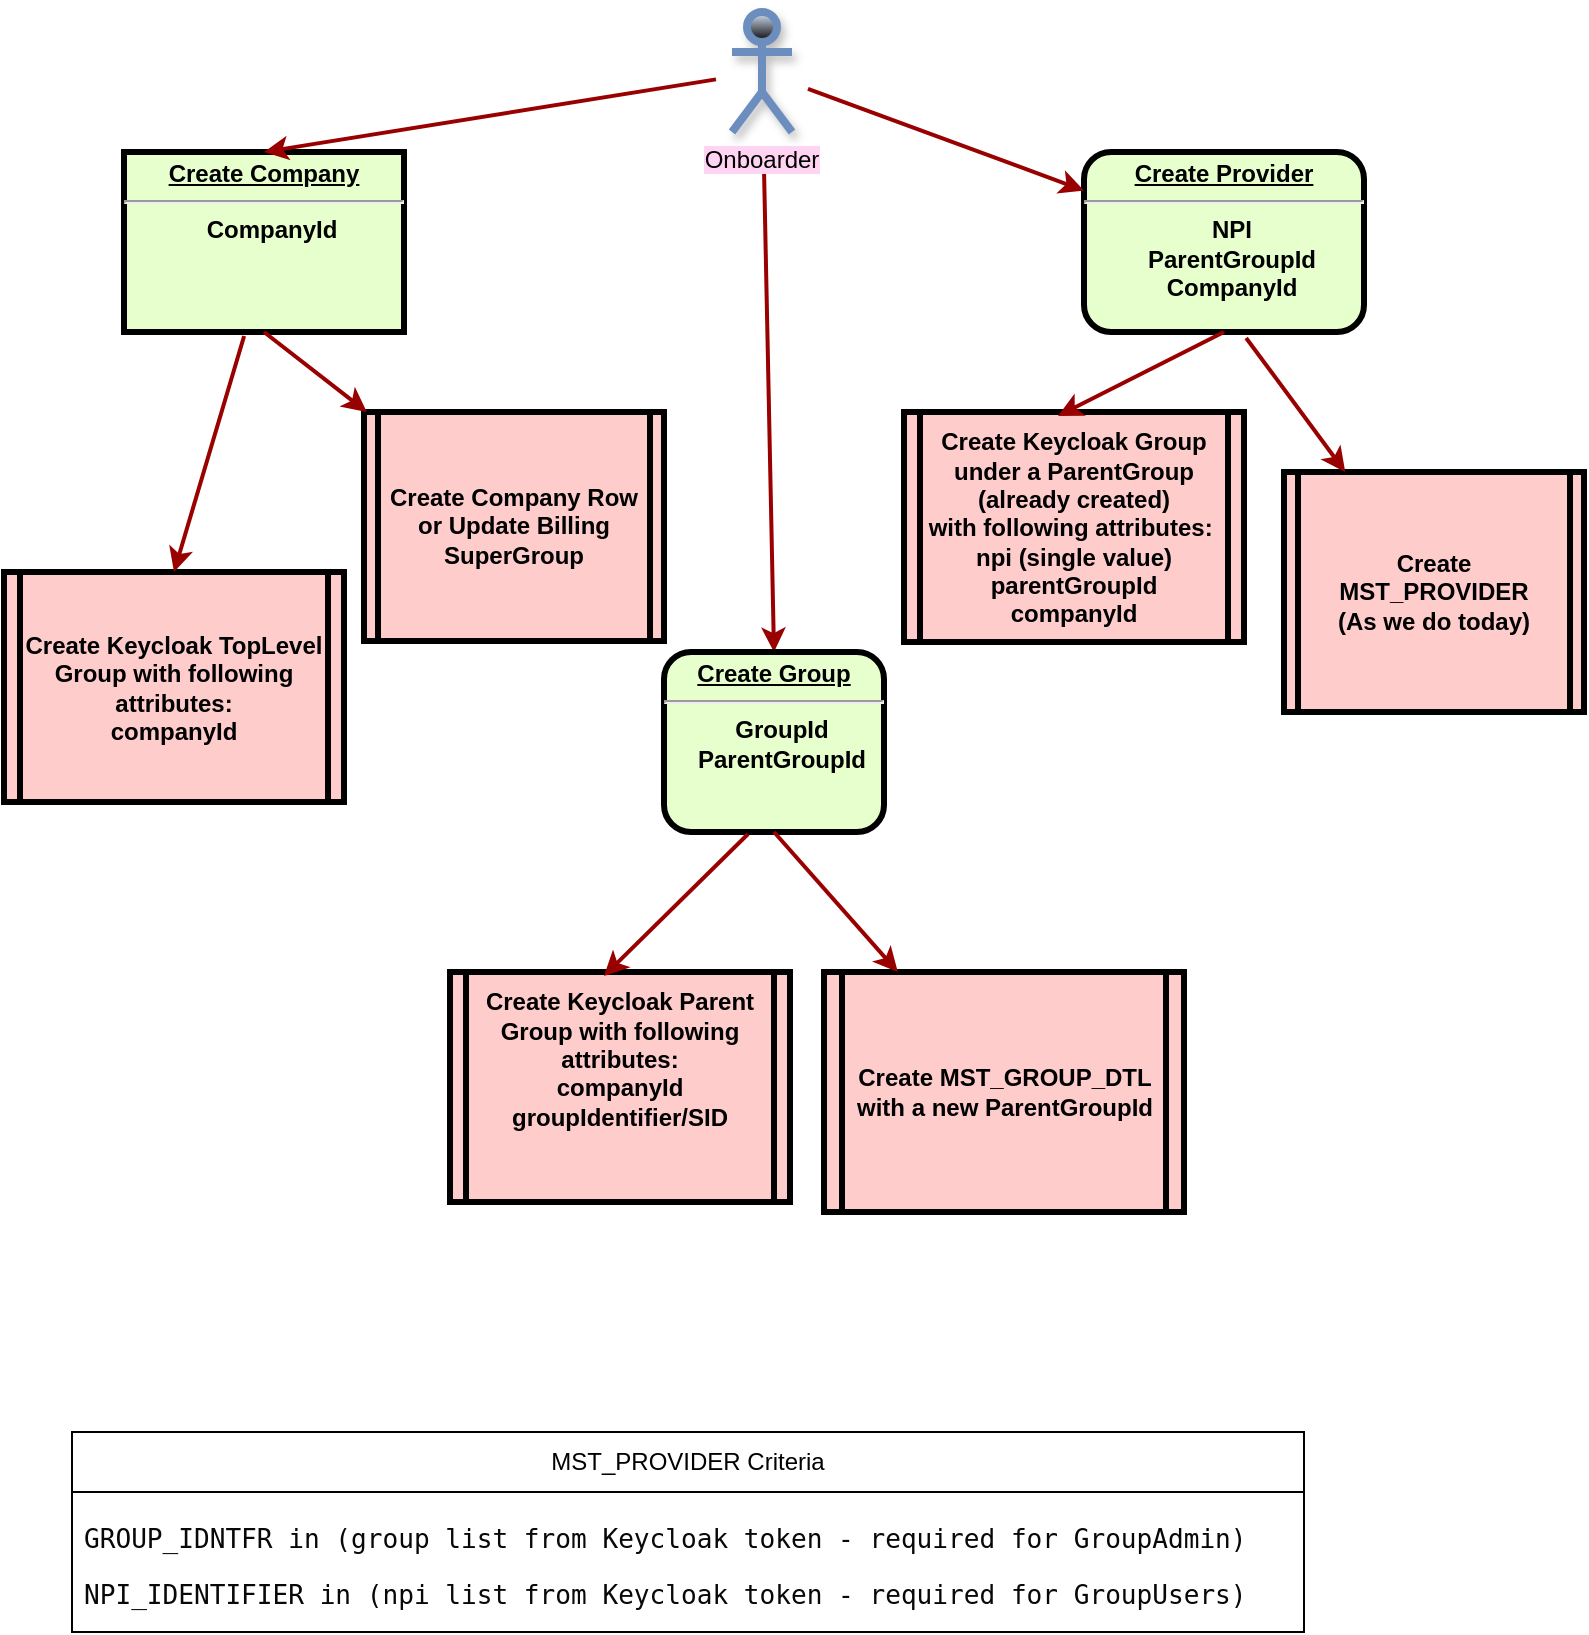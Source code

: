 <mxfile version="22.1.18" type="github">
  <diagram name="Page-1" id="c7558073-3199-34d8-9f00-42111426c3f3">
    <mxGraphModel dx="1434" dy="748" grid="1" gridSize="10" guides="1" tooltips="1" connect="1" arrows="1" fold="1" page="1" pageScale="1" pageWidth="827" pageHeight="1169" background="none" math="0" shadow="0">
      <root>
        <mxCell id="0" />
        <mxCell id="1" parent="0" />
        <mxCell id="5" value="Create MST_PROVIDER&#xa;(As we do today)" style="shape=process;whiteSpace=wrap;align=center;verticalAlign=middle;size=0.048;fontStyle=1;strokeWidth=3;fillColor=#FFCCCC" parent="1" vertex="1">
          <mxGeometry x="660" y="290" width="150" height="120" as="geometry" />
        </mxCell>
        <mxCell id="37" value="" style="edgeStyle=none;noEdgeStyle=1;strokeColor=#990000;strokeWidth=2;entryX=0.5;entryY=0;entryDx=0;entryDy=0;" parent="1" source="00FLoWfx2VqifltnTYOi-121" target="6" edge="1">
          <mxGeometry width="100" height="100" relative="1" as="geometry">
            <mxPoint x="280" y="190" as="sourcePoint" />
            <mxPoint x="287.104" y="236" as="targetPoint" />
          </mxGeometry>
        </mxCell>
        <mxCell id="6" value="&lt;p style=&quot;margin: 0px; margin-top: 4px; text-align: center; text-decoration: underline;&quot;&gt;&lt;strong&gt;Create Group&lt;br&gt;&lt;/strong&gt;&lt;/p&gt;&lt;hr&gt;&lt;p style=&quot;margin: 0px; margin-left: 8px;&quot;&gt;GroupId&lt;/p&gt;&lt;p style=&quot;margin: 0px; margin-left: 8px;&quot;&gt;ParentGroupId&lt;/p&gt;" style="verticalAlign=middle;align=center;overflow=fill;fontSize=12;fontFamily=Helvetica;html=1;rounded=1;fontStyle=1;strokeWidth=3;fillColor=#E6FFCC" parent="1" vertex="1">
          <mxGeometry x="350" y="380" width="110" height="90" as="geometry" />
        </mxCell>
        <mxCell id="00FLoWfx2VqifltnTYOi-98" value="&lt;p style=&quot;margin: 0px; margin-top: 4px; text-align: center; text-decoration: underline;&quot;&gt;&lt;strong&gt;Create Company&lt;br&gt;&lt;/strong&gt;&lt;/p&gt;&lt;hr&gt;&lt;p style=&quot;margin: 0px; margin-left: 8px;&quot;&gt;CompanyId&lt;/p&gt;" style="verticalAlign=middle;align=center;overflow=fill;fontSize=12;fontFamily=Helvetica;html=1;rounded=1;fontStyle=1;strokeWidth=3;fillColor=#E6FFCC;arcSize=0;" vertex="1" parent="1">
          <mxGeometry x="80" y="130" width="140" height="90" as="geometry" />
        </mxCell>
        <mxCell id="00FLoWfx2VqifltnTYOi-99" value="&lt;p style=&quot;margin: 0px; margin-top: 4px; text-align: center; text-decoration: underline;&quot;&gt;&lt;strong&gt;Create Provider&lt;br&gt;&lt;/strong&gt;&lt;/p&gt;&lt;hr&gt;&lt;p style=&quot;margin: 0px; margin-left: 8px;&quot;&gt;NPI&lt;/p&gt;&lt;p style=&quot;margin: 0px; margin-left: 8px;&quot;&gt;ParentGroupId&lt;/p&gt;&lt;p style=&quot;margin: 0px; margin-left: 8px;&quot;&gt;CompanyId&lt;/p&gt;" style="verticalAlign=middle;align=center;overflow=fill;fontSize=12;fontFamily=Helvetica;html=1;rounded=1;fontStyle=1;strokeWidth=3;fillColor=#E6FFCC" vertex="1" parent="1">
          <mxGeometry x="560" y="130" width="140" height="90" as="geometry" />
        </mxCell>
        <mxCell id="00FLoWfx2VqifltnTYOi-101" value="" style="edgeStyle=none;noEdgeStyle=1;strokeColor=#990000;strokeWidth=2;entryX=0.5;entryY=0;entryDx=0;entryDy=0;" edge="1" parent="1" source="00FLoWfx2VqifltnTYOi-121" target="00FLoWfx2VqifltnTYOi-98">
          <mxGeometry width="100" height="100" relative="1" as="geometry">
            <mxPoint x="281" y="90" as="sourcePoint" />
            <mxPoint x="281" y="170" as="targetPoint" />
            <Array as="points" />
          </mxGeometry>
        </mxCell>
        <mxCell id="00FLoWfx2VqifltnTYOi-102" value="" style="edgeStyle=none;noEdgeStyle=1;strokeColor=#990000;strokeWidth=2;" edge="1" parent="1" source="00FLoWfx2VqifltnTYOi-121" target="00FLoWfx2VqifltnTYOi-99">
          <mxGeometry width="100" height="100" relative="1" as="geometry">
            <mxPoint x="281" y="90" as="sourcePoint" />
            <mxPoint x="105" y="170" as="targetPoint" />
            <Array as="points" />
          </mxGeometry>
        </mxCell>
        <mxCell id="00FLoWfx2VqifltnTYOi-109" value="Create Keycloak Group under a ParentGroup (already created)&#xa;with following attributes: &#xa;npi (single value)&#xa;parentGroupId&#xa;companyId" style="shape=process;whiteSpace=wrap;align=center;verticalAlign=middle;size=0.048;fontStyle=1;strokeWidth=3;fillColor=#FFCCCC" vertex="1" parent="1">
          <mxGeometry x="470" y="260" width="170" height="115" as="geometry" />
        </mxCell>
        <mxCell id="00FLoWfx2VqifltnTYOi-110" value="" style="edgeStyle=none;noEdgeStyle=1;strokeColor=#990000;strokeWidth=2;entryX=0.453;entryY=0.017;entryDx=0;entryDy=0;exitX=0.5;exitY=1;exitDx=0;exitDy=0;entryPerimeter=0;" edge="1" parent="1" source="00FLoWfx2VqifltnTYOi-99" target="00FLoWfx2VqifltnTYOi-109">
          <mxGeometry width="100" height="100" relative="1" as="geometry">
            <mxPoint x="392" y="120" as="sourcePoint" />
            <mxPoint x="315" y="220" as="targetPoint" />
          </mxGeometry>
        </mxCell>
        <mxCell id="00FLoWfx2VqifltnTYOi-111" value="" style="edgeStyle=none;noEdgeStyle=1;strokeColor=#990000;strokeWidth=2;exitX=0.579;exitY=1.033;exitDx=0;exitDy=0;exitPerimeter=0;" edge="1" parent="1" source="00FLoWfx2VqifltnTYOi-99" target="5">
          <mxGeometry width="100" height="100" relative="1" as="geometry">
            <mxPoint x="640" y="250" as="sourcePoint" />
            <mxPoint x="527" y="307" as="targetPoint" />
          </mxGeometry>
        </mxCell>
        <mxCell id="00FLoWfx2VqifltnTYOi-112" value="Create MST_GROUP_DTL&#xa;with a new ParentGroupId" style="shape=process;whiteSpace=wrap;align=center;verticalAlign=middle;size=0.048;fontStyle=1;strokeWidth=3;fillColor=#FFCCCC" vertex="1" parent="1">
          <mxGeometry x="430" y="540" width="180" height="120" as="geometry" />
        </mxCell>
        <mxCell id="00FLoWfx2VqifltnTYOi-113" value="Create Keycloak Parent Group with following attributes:&#xa;companyId&#xa;groupIdentifier/SID&#xa;&#xa;" style="shape=process;whiteSpace=wrap;align=center;verticalAlign=middle;size=0.048;fontStyle=1;strokeWidth=3;fillColor=#FFCCCC" vertex="1" parent="1">
          <mxGeometry x="243" y="540" width="170" height="115" as="geometry" />
        </mxCell>
        <mxCell id="00FLoWfx2VqifltnTYOi-114" value="" style="edgeStyle=none;noEdgeStyle=1;strokeColor=#990000;strokeWidth=2;entryX=0.453;entryY=0.017;entryDx=0;entryDy=0;exitX=0.382;exitY=1.011;exitDx=0;exitDy=0;entryPerimeter=0;exitPerimeter=0;" edge="1" parent="1" target="00FLoWfx2VqifltnTYOi-113" source="6">
          <mxGeometry width="100" height="100" relative="1" as="geometry">
            <mxPoint x="300" y="340" as="sourcePoint" />
            <mxPoint x="-15" y="320" as="targetPoint" />
          </mxGeometry>
        </mxCell>
        <mxCell id="00FLoWfx2VqifltnTYOi-115" value="" style="edgeStyle=none;noEdgeStyle=1;strokeColor=#990000;strokeWidth=2;exitX=0.5;exitY=1;exitDx=0;exitDy=0;" edge="1" parent="1" target="00FLoWfx2VqifltnTYOi-112" source="6">
          <mxGeometry width="100" height="100" relative="1" as="geometry">
            <mxPoint x="311" y="343" as="sourcePoint" />
            <mxPoint x="197" y="407" as="targetPoint" />
          </mxGeometry>
        </mxCell>
        <mxCell id="00FLoWfx2VqifltnTYOi-116" value="Create Keycloak TopLevel Group with following attributes:&#xa;companyId" style="shape=process;whiteSpace=wrap;align=center;verticalAlign=middle;size=0.048;fontStyle=1;strokeWidth=3;fillColor=#FFCCCC" vertex="1" parent="1">
          <mxGeometry x="20" y="340" width="170" height="115" as="geometry" />
        </mxCell>
        <mxCell id="00FLoWfx2VqifltnTYOi-117" value="Create Company Row or Update Billing SuperGroup" style="shape=process;whiteSpace=wrap;align=center;verticalAlign=middle;size=0.048;fontStyle=1;strokeWidth=3;fillColor=#FFCCCC" vertex="1" parent="1">
          <mxGeometry x="200" y="260" width="150" height="114.5" as="geometry" />
        </mxCell>
        <mxCell id="00FLoWfx2VqifltnTYOi-118" value="" style="edgeStyle=none;noEdgeStyle=1;strokeColor=#990000;strokeWidth=2;entryX=0.5;entryY=0;entryDx=0;entryDy=0;exitX=0.429;exitY=1.022;exitDx=0;exitDy=0;exitPerimeter=0;" edge="1" parent="1" source="00FLoWfx2VqifltnTYOi-98" target="00FLoWfx2VqifltnTYOi-116">
          <mxGeometry width="100" height="100" relative="1" as="geometry">
            <mxPoint x="200" y="260" as="sourcePoint" />
            <mxPoint x="110" y="290" as="targetPoint" />
            <Array as="points" />
          </mxGeometry>
        </mxCell>
        <mxCell id="00FLoWfx2VqifltnTYOi-119" value="" style="edgeStyle=none;noEdgeStyle=1;strokeColor=#990000;strokeWidth=2;exitX=0.5;exitY=1;exitDx=0;exitDy=0;" edge="1" parent="1" source="00FLoWfx2VqifltnTYOi-98" target="00FLoWfx2VqifltnTYOi-117">
          <mxGeometry width="100" height="100" relative="1" as="geometry">
            <mxPoint x="150" y="232" as="sourcePoint" />
            <mxPoint x="115" y="350" as="targetPoint" />
            <Array as="points" />
          </mxGeometry>
        </mxCell>
        <mxCell id="00FLoWfx2VqifltnTYOi-121" value="Onboarder" style="shape=umlActor;verticalLabelPosition=bottom;verticalAlign=top;html=1;outlineConnect=0;fillColor=#dae8fc;strokeColor=#6c8ebf;strokeWidth=4;perimeterSpacing=8;shadow=1;labelBackgroundColor=#FFD4F3;gradientColor=default;labelBorderColor=none;spacingTop=-3;spacing=5;spacingLeft=0;whiteSpace=wrap;" vertex="1" parent="1">
          <mxGeometry x="384" y="60" width="30" height="60" as="geometry" />
        </mxCell>
        <mxCell id="00FLoWfx2VqifltnTYOi-122" value="MST_PROVIDER Criteria" style="swimlane;fontStyle=0;childLayout=stackLayout;horizontal=1;startSize=30;horizontalStack=0;resizeParent=1;resizeParentMax=0;resizeLast=0;collapsible=1;marginBottom=0;whiteSpace=wrap;html=1;" vertex="1" parent="1">
          <mxGeometry x="54" y="770" width="616" height="100" as="geometry">
            <mxRectangle x="54" y="770" width="180" height="30" as="alternateBounds" />
          </mxGeometry>
        </mxCell>
        <mxCell id="00FLoWfx2VqifltnTYOi-123" value="&lt;div style=&quot;background-color:#ffffff;color:#080808&quot;&gt;&lt;pre style=&quot;font-family:&#39;JetBrains Mono&#39;,monospace;font-size:9.8pt;&quot;&gt;&lt;pre style=&quot;border-color: var(--border-color); font-family: &amp;quot;JetBrains Mono&amp;quot;, monospace; font-size: 9.8pt;&quot;&gt;GROUP_IDNTFR in (group list from Keycloak token - required for GroupAdmin) &lt;/pre&gt;&lt;/pre&gt;&lt;pre style=&quot;font-family:&#39;JetBrains Mono&#39;,monospace;font-size:9.8pt;&quot;&gt;NPI_IDENTIFIER in (npi list from Keycloak token - required for GroupUsers) &lt;/pre&gt;&lt;/div&gt;" style="text;strokeColor=none;fillColor=none;align=left;verticalAlign=middle;spacingLeft=4;spacingRight=4;overflow=hidden;points=[[0,0.5],[1,0.5]];portConstraint=eastwest;rotatable=0;whiteSpace=wrap;html=1;" vertex="1" parent="00FLoWfx2VqifltnTYOi-122">
          <mxGeometry y="30" width="616" height="70" as="geometry" />
        </mxCell>
      </root>
    </mxGraphModel>
  </diagram>
</mxfile>
